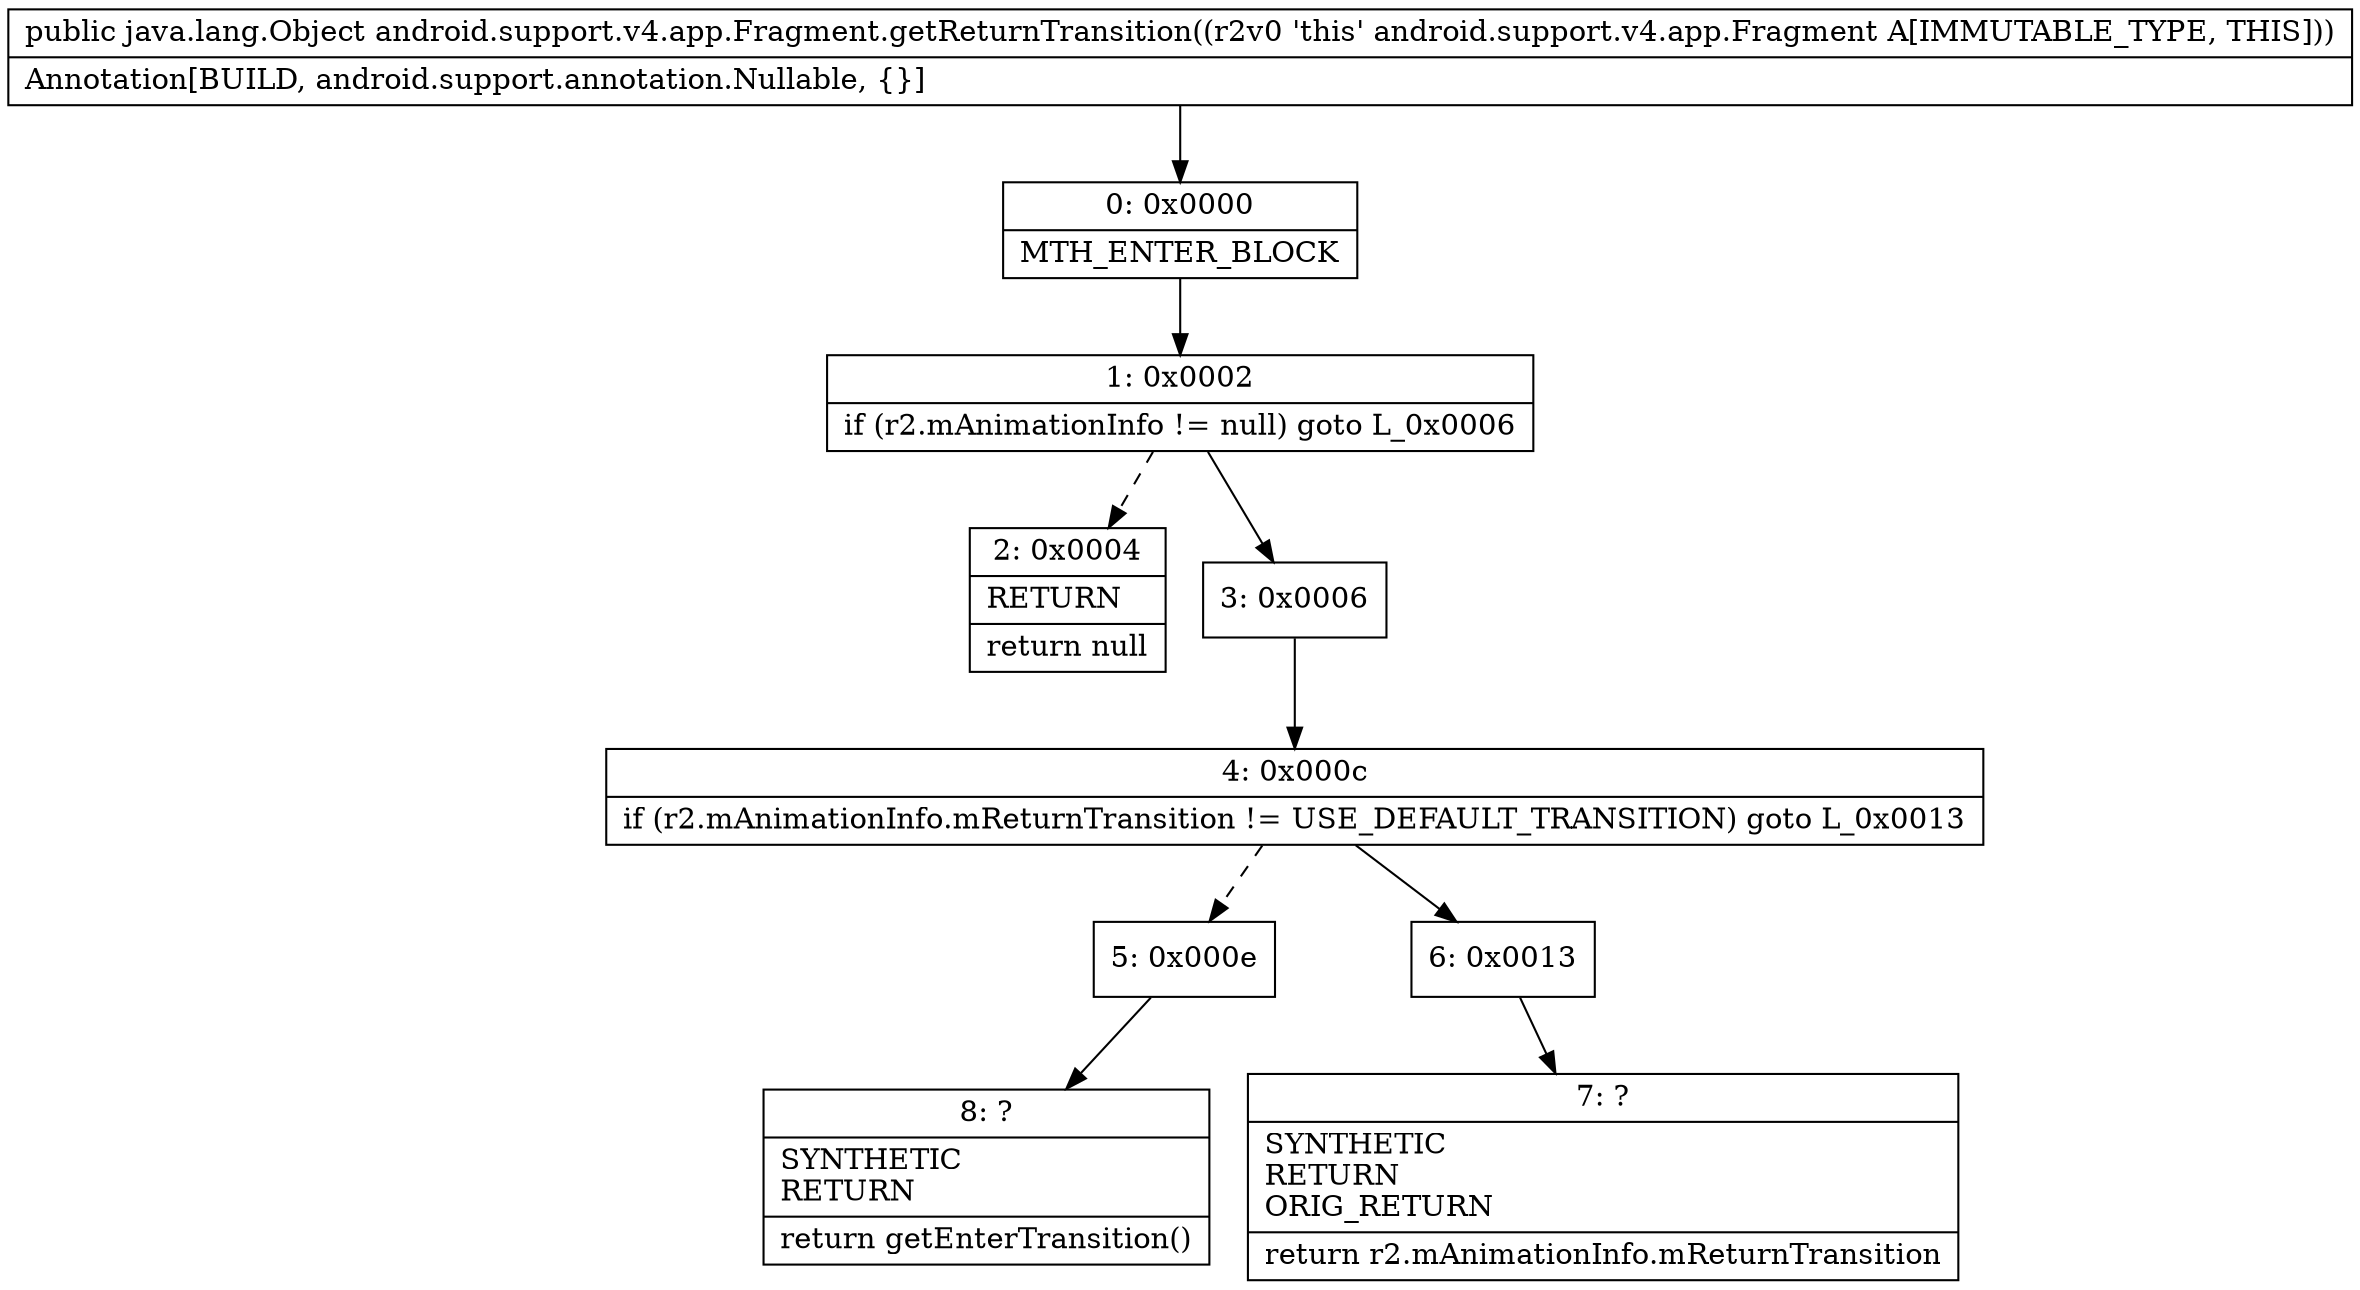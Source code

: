 digraph "CFG forandroid.support.v4.app.Fragment.getReturnTransition()Ljava\/lang\/Object;" {
Node_0 [shape=record,label="{0\:\ 0x0000|MTH_ENTER_BLOCK\l}"];
Node_1 [shape=record,label="{1\:\ 0x0002|if (r2.mAnimationInfo != null) goto L_0x0006\l}"];
Node_2 [shape=record,label="{2\:\ 0x0004|RETURN\l|return null\l}"];
Node_3 [shape=record,label="{3\:\ 0x0006}"];
Node_4 [shape=record,label="{4\:\ 0x000c|if (r2.mAnimationInfo.mReturnTransition != USE_DEFAULT_TRANSITION) goto L_0x0013\l}"];
Node_5 [shape=record,label="{5\:\ 0x000e}"];
Node_6 [shape=record,label="{6\:\ 0x0013}"];
Node_7 [shape=record,label="{7\:\ ?|SYNTHETIC\lRETURN\lORIG_RETURN\l|return r2.mAnimationInfo.mReturnTransition\l}"];
Node_8 [shape=record,label="{8\:\ ?|SYNTHETIC\lRETURN\l|return getEnterTransition()\l}"];
MethodNode[shape=record,label="{public java.lang.Object android.support.v4.app.Fragment.getReturnTransition((r2v0 'this' android.support.v4.app.Fragment A[IMMUTABLE_TYPE, THIS]))  | Annotation[BUILD, android.support.annotation.Nullable, \{\}]\l}"];
MethodNode -> Node_0;
Node_0 -> Node_1;
Node_1 -> Node_2[style=dashed];
Node_1 -> Node_3;
Node_3 -> Node_4;
Node_4 -> Node_5[style=dashed];
Node_4 -> Node_6;
Node_5 -> Node_8;
Node_6 -> Node_7;
}

